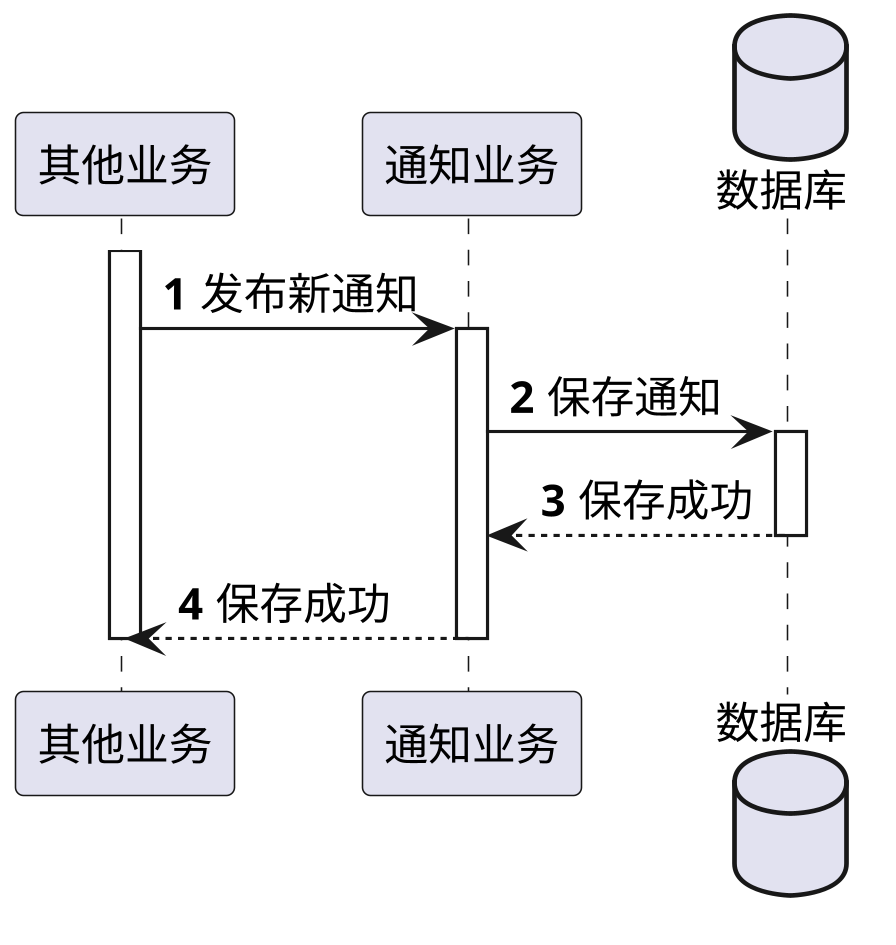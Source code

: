 @startuml
skinparam shadowing false
skinparam defaultFontName xfonts-wqy
skinparam defaultFontName times
skinparam dpi 300
skinparam activity  {
    DiamondFontSize 14
    ArrowFontSize 14
    FontSize 14
}
autonumber
participant 其他业务 as OtherServer
participant 通知业务 as NotificationService
database 数据库 as DB

activate OtherServer
OtherServer -> NotificationService ++: 发布新通知
NotificationService -> DB++: 保存通知
return 保存成功
return 保存成功
deactivate OtherServer
@enduml